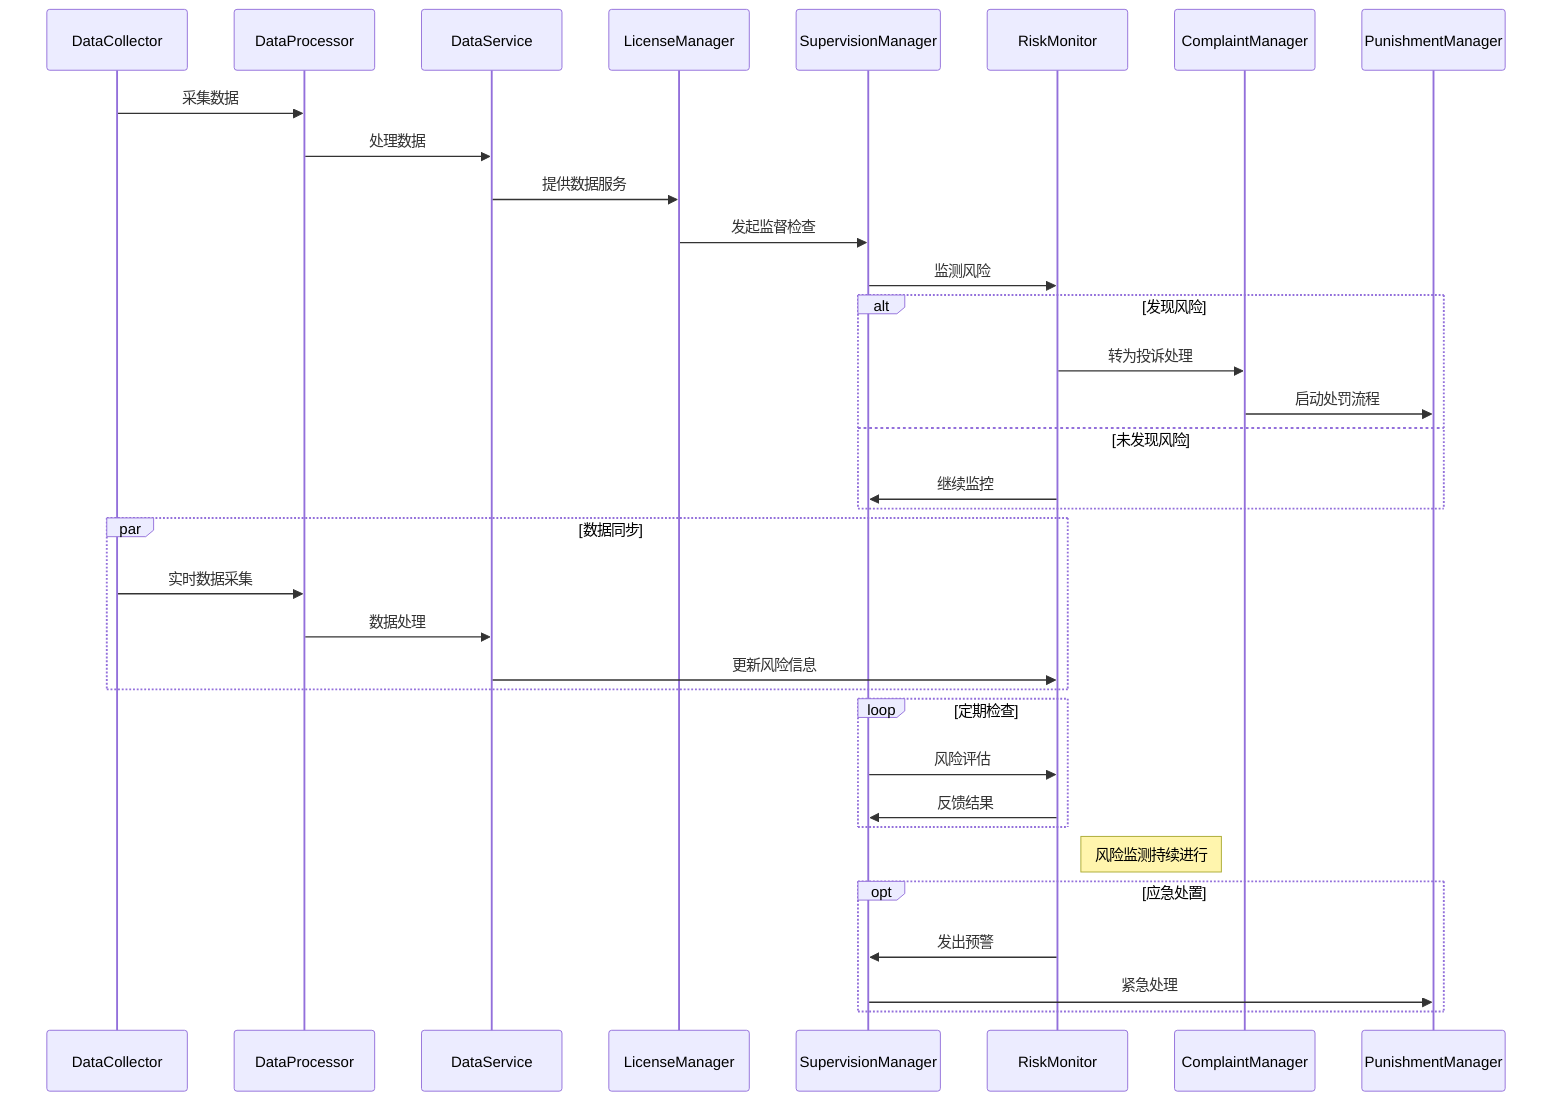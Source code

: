 sequenceDiagram
    participant DC as DataCollector
    participant DP as DataProcessor  
    participant DS as DataService
    participant LM as LicenseManager
    participant SM as SupervisionManager
    participant RM as RiskMonitor
    participant CM as ComplaintManager
    participant PM as PunishmentManager

    DC->>DP: 采集数据
    DP->>DS: 处理数据
    DS->>LM: 提供数据服务
    
    LM->>SM: 发起监督检查
    SM->>RM: 监测风险
    
    alt 发现风险
        RM->>CM: 转为投诉处理
        CM->>PM: 启动处罚流程
    else 未发现风险
        RM->>SM: 继续监控
    end

    par 数据同步
        DC->>DP: 实时数据采集
        DP->>DS: 数据处理
        DS->>RM: 更新风险信息
    end

    loop 定期检查
        SM->>RM: 风险评估
        RM->>SM: 反馈结果
    end

    Note right of RM: 风险监测持续进行

    opt 应急处置
        RM->>SM: 发出预警
        SM->>PM: 紧急处理
    end